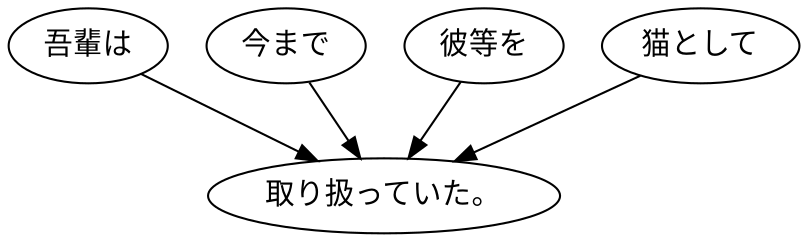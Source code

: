 digraph graph4170 {
	node0 [label="吾輩は"];
	node1 [label="今まで"];
	node2 [label="彼等を"];
	node3 [label="猫として"];
	node4 [label="取り扱っていた。"];
	node0 -> node4;
	node1 -> node4;
	node2 -> node4;
	node3 -> node4;
}
